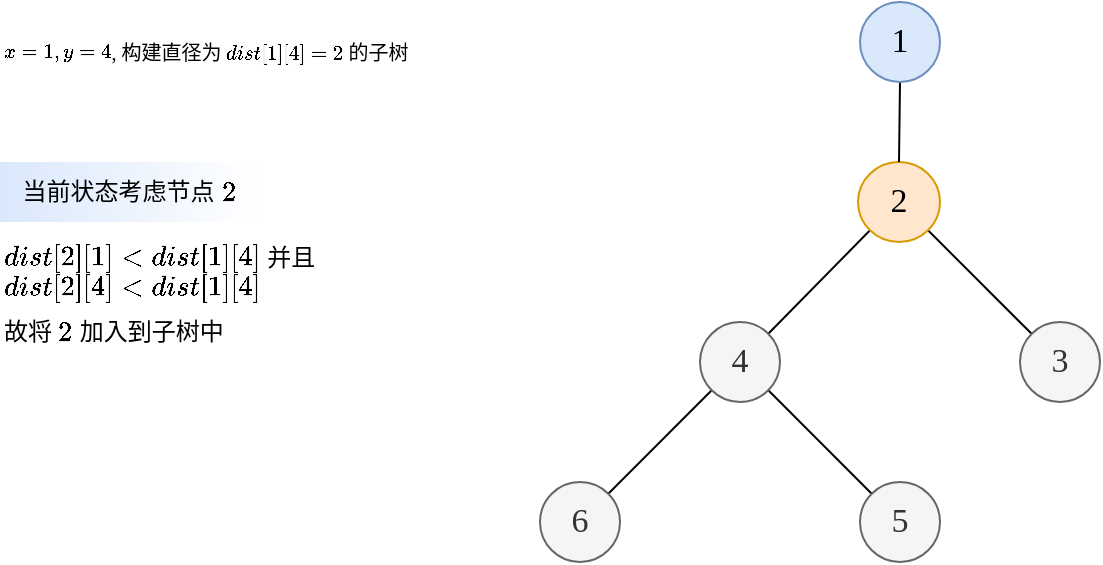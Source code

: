 <mxfile version="20.8.22" type="github" pages="8">
  <diagram name="第 1 页" id="3MDf4YGmxCO-XQUa7wRc">
    <mxGraphModel dx="832" dy="565" grid="1" gridSize="10" guides="1" tooltips="1" connect="1" arrows="1" fold="1" page="1" pageScale="1" pageWidth="827" pageHeight="1169" math="1" shadow="0">
      <root>
        <mxCell id="0" />
        <mxCell id="1" parent="0" />
        <mxCell id="fKNpqridSPWGKVHiThgp-8" style="rounded=0;orthogonalLoop=1;jettySize=auto;html=1;exitX=0;exitY=1;exitDx=0;exitDy=0;entryX=1;entryY=0;entryDx=0;entryDy=0;endArrow=none;endFill=0;fontStyle=1;strokeWidth=1;" edge="1" parent="1" source="fKNpqridSPWGKVHiThgp-1" target="fKNpqridSPWGKVHiThgp-2">
          <mxGeometry relative="1" as="geometry" />
        </mxCell>
        <mxCell id="fKNpqridSPWGKVHiThgp-9" style="edgeStyle=none;rounded=0;orthogonalLoop=1;jettySize=auto;html=1;exitX=1;exitY=1;exitDx=0;exitDy=0;endArrow=none;endFill=0;strokeColor=#000000;" edge="1" parent="1" source="fKNpqridSPWGKVHiThgp-1" target="fKNpqridSPWGKVHiThgp-3">
          <mxGeometry relative="1" as="geometry" />
        </mxCell>
        <mxCell id="fKNpqridSPWGKVHiThgp-1" value="&lt;font&gt;2&lt;/font&gt;" style="ellipse;whiteSpace=wrap;html=1;fontSize=17;fontFamily=Comic Sans MS;labelBackgroundColor=none;fillColor=#ffe6cc;strokeColor=#d79b00;" vertex="1" parent="1">
          <mxGeometry x="480" y="160" width="41" height="40" as="geometry" />
        </mxCell>
        <mxCell id="fKNpqridSPWGKVHiThgp-10" style="edgeStyle=none;rounded=0;orthogonalLoop=1;jettySize=auto;html=1;exitX=1;exitY=1;exitDx=0;exitDy=0;entryX=0;entryY=0;entryDx=0;entryDy=0;endArrow=none;endFill=0;strokeColor=#000000;" edge="1" parent="1" source="fKNpqridSPWGKVHiThgp-2" target="fKNpqridSPWGKVHiThgp-4">
          <mxGeometry relative="1" as="geometry" />
        </mxCell>
        <mxCell id="fKNpqridSPWGKVHiThgp-11" style="edgeStyle=none;rounded=0;orthogonalLoop=1;jettySize=auto;html=1;exitX=0;exitY=1;exitDx=0;exitDy=0;endArrow=none;endFill=0;entryX=1;entryY=0;entryDx=0;entryDy=0;strokeColor=#000000;" edge="1" parent="1" source="fKNpqridSPWGKVHiThgp-2" target="fKNpqridSPWGKVHiThgp-6">
          <mxGeometry relative="1" as="geometry">
            <mxPoint x="381" y="300" as="targetPoint" />
          </mxGeometry>
        </mxCell>
        <mxCell id="fKNpqridSPWGKVHiThgp-2" value="&lt;font&gt;4&lt;/font&gt;" style="ellipse;whiteSpace=wrap;html=1;fontSize=17;fontFamily=Comic Sans MS;labelBackgroundColor=none;fillColor=#f5f5f5;strokeColor=#666666;fontColor=#333333;" vertex="1" parent="1">
          <mxGeometry x="401" y="240" width="40" height="40" as="geometry" />
        </mxCell>
        <mxCell id="fKNpqridSPWGKVHiThgp-3" value="&lt;font&gt;3&lt;/font&gt;" style="ellipse;whiteSpace=wrap;html=1;fontSize=17;fontFamily=Comic Sans MS;labelBackgroundColor=none;fillColor=#f5f5f5;fontColor=#333333;strokeColor=#666666;" vertex="1" parent="1">
          <mxGeometry x="561" y="240" width="40" height="40" as="geometry" />
        </mxCell>
        <mxCell id="fKNpqridSPWGKVHiThgp-4" value="&lt;font&gt;5&lt;/font&gt;" style="ellipse;whiteSpace=wrap;html=1;fontSize=17;fontFamily=Comic Sans MS;labelBackgroundColor=none;fillColor=#f5f5f5;fontColor=#333333;strokeColor=#666666;" vertex="1" parent="1">
          <mxGeometry x="481" y="320" width="40" height="40" as="geometry" />
        </mxCell>
        <mxCell id="fKNpqridSPWGKVHiThgp-6" value="&lt;font&gt;6&lt;/font&gt;" style="ellipse;whiteSpace=wrap;html=1;fontSize=17;fontFamily=Comic Sans MS;labelBackgroundColor=none;fillColor=#f5f5f5;fontColor=#333333;strokeColor=#666666;" vertex="1" parent="1">
          <mxGeometry x="321" y="320" width="40" height="40" as="geometry" />
        </mxCell>
        <mxCell id="fKNpqridSPWGKVHiThgp-16" value="`x = 1, y=4`, 构建直径为 `dist[1][4] = 2` 的子树" style="text;html=1;strokeColor=none;fillColor=none;align=left;verticalAlign=middle;whiteSpace=wrap;rounded=0;fontSize=10;fontFamily=Comic Sans MS;" vertex="1" parent="1">
          <mxGeometry x="51" y="90" width="289" height="30" as="geometry" />
        </mxCell>
        <mxCell id="fKNpqridSPWGKVHiThgp-17" value="当前状态考虑节点 `2`" style="text;html=1;strokeColor=none;fillColor=#dae8fc;align=center;verticalAlign=middle;whiteSpace=wrap;rounded=0;fontSize=12;fontFamily=Helvetica;gradientDirection=east;gradientColor=#FFFFFF;spacingTop=0;" vertex="1" parent="1">
          <mxGeometry x="51" y="160" width="129" height="30" as="geometry" />
        </mxCell>
        <mxCell id="fKNpqridSPWGKVHiThgp-19" value="`dist[2][1] &amp;lt; dist[1][4]` 并且 `dist[2][4] &amp;lt; dist[1][4]`" style="text;html=1;strokeColor=none;fillColor=none;align=left;verticalAlign=middle;whiteSpace=wrap;rounded=0;fontSize=12;fontFamily=Helvetica;" vertex="1" parent="1">
          <mxGeometry x="51" y="200" width="289" height="30" as="geometry" />
        </mxCell>
        <mxCell id="fKNpqridSPWGKVHiThgp-20" value="故将 `2` 加入到子树中" style="text;html=1;strokeColor=none;fillColor=none;align=left;verticalAlign=middle;whiteSpace=wrap;rounded=0;fontSize=12;fontFamily=Helvetica;" vertex="1" parent="1">
          <mxGeometry x="51" y="230" width="139" height="30" as="geometry" />
        </mxCell>
        <mxCell id="MKGKgcfXoZ4LYlqluDjn-2" style="edgeStyle=none;rounded=0;orthogonalLoop=1;jettySize=auto;html=1;exitX=0.5;exitY=1;exitDx=0;exitDy=0;entryX=0.5;entryY=0;entryDx=0;entryDy=0;strokeColor=#000000;strokeWidth=1;fontFamily=Helvetica;fontSize=12;startArrow=none;startFill=0;endArrow=none;endFill=0;" edge="1" parent="1" source="MKGKgcfXoZ4LYlqluDjn-1" target="fKNpqridSPWGKVHiThgp-1">
          <mxGeometry relative="1" as="geometry" />
        </mxCell>
        <mxCell id="MKGKgcfXoZ4LYlqluDjn-1" value="&lt;font&gt;1&lt;/font&gt;" style="ellipse;whiteSpace=wrap;html=1;fontSize=17;fontFamily=Comic Sans MS;labelBackgroundColor=none;fillColor=#dae8fc;strokeColor=#6c8ebf;" vertex="1" parent="1">
          <mxGeometry x="481" y="80" width="40" height="40" as="geometry" />
        </mxCell>
      </root>
    </mxGraphModel>
  </diagram>
  <diagram id="7Dn3roUFIlMQkeO9Fo7m" name="第 2 页">
    <mxGraphModel dx="832" dy="565" grid="1" gridSize="10" guides="1" tooltips="1" connect="1" arrows="1" fold="1" page="1" pageScale="1" pageWidth="827" pageHeight="1169" math="1" shadow="0">
      <root>
        <mxCell id="0" />
        <mxCell id="1" parent="0" />
        <mxCell id="5EJ5T-8HWYVOADMmQLDD-12" value="`x = 1, y=4`, 构建直径为 `dist[1][4] = 2` 的子树" style="text;html=1;strokeColor=none;fillColor=none;align=left;verticalAlign=middle;whiteSpace=wrap;rounded=0;fontSize=10;fontFamily=Comic Sans MS;" vertex="1" parent="1">
          <mxGeometry x="51" y="90" width="289" height="30" as="geometry" />
        </mxCell>
        <mxCell id="5EJ5T-8HWYVOADMmQLDD-13" value="当前状态考虑节点 `4`" style="text;html=1;strokeColor=none;fillColor=#dae8fc;align=center;verticalAlign=middle;whiteSpace=wrap;rounded=0;fontSize=12;fontFamily=Helvetica;gradientDirection=east;gradientColor=#FFFFFF;spacingTop=0;" vertex="1" parent="1">
          <mxGeometry x="51" y="160" width="129" height="30" as="geometry" />
        </mxCell>
        <mxCell id="5EJ5T-8HWYVOADMmQLDD-14" value="`dist[4][1] = dist[1][4]` 并且 `1 + 4 = 1 + 4`" style="text;html=1;strokeColor=none;fillColor=none;align=left;verticalAlign=middle;whiteSpace=wrap;rounded=0;fontSize=12;fontFamily=Helvetica;" vertex="1" parent="1">
          <mxGeometry x="51" y="200" width="289" height="30" as="geometry" />
        </mxCell>
        <mxCell id="5EJ5T-8HWYVOADMmQLDD-15" value="故将 `4` 加入到子树中" style="text;html=1;strokeColor=none;fillColor=none;align=left;verticalAlign=middle;whiteSpace=wrap;rounded=0;fontSize=12;fontFamily=Helvetica;" vertex="1" parent="1">
          <mxGeometry x="51" y="230" width="139" height="30" as="geometry" />
        </mxCell>
        <mxCell id="s31rhyxXj8pbMITTYrdR-1" style="rounded=0;orthogonalLoop=1;jettySize=auto;html=1;exitX=0;exitY=1;exitDx=0;exitDy=0;entryX=1;entryY=0;entryDx=0;entryDy=0;endArrow=none;endFill=0;fontStyle=1;strokeWidth=1;" edge="1" parent="1" source="s31rhyxXj8pbMITTYrdR-3" target="s31rhyxXj8pbMITTYrdR-6">
          <mxGeometry relative="1" as="geometry" />
        </mxCell>
        <mxCell id="s31rhyxXj8pbMITTYrdR-2" style="edgeStyle=none;rounded=0;orthogonalLoop=1;jettySize=auto;html=1;exitX=1;exitY=1;exitDx=0;exitDy=0;endArrow=none;endFill=0;strokeColor=#000000;" edge="1" parent="1" source="s31rhyxXj8pbMITTYrdR-3" target="s31rhyxXj8pbMITTYrdR-7">
          <mxGeometry relative="1" as="geometry" />
        </mxCell>
        <mxCell id="s31rhyxXj8pbMITTYrdR-3" value="&lt;font&gt;2&lt;/font&gt;" style="ellipse;whiteSpace=wrap;html=1;fontSize=17;fontFamily=Comic Sans MS;labelBackgroundColor=none;fillColor=#dae8fc;strokeColor=#6c8ebf;" vertex="1" parent="1">
          <mxGeometry x="480" y="160" width="41" height="40" as="geometry" />
        </mxCell>
        <mxCell id="s31rhyxXj8pbMITTYrdR-4" style="edgeStyle=none;rounded=0;orthogonalLoop=1;jettySize=auto;html=1;exitX=1;exitY=1;exitDx=0;exitDy=0;entryX=0;entryY=0;entryDx=0;entryDy=0;endArrow=none;endFill=0;strokeColor=#000000;" edge="1" parent="1" source="s31rhyxXj8pbMITTYrdR-6" target="s31rhyxXj8pbMITTYrdR-8">
          <mxGeometry relative="1" as="geometry" />
        </mxCell>
        <mxCell id="s31rhyxXj8pbMITTYrdR-5" style="edgeStyle=none;rounded=0;orthogonalLoop=1;jettySize=auto;html=1;exitX=0;exitY=1;exitDx=0;exitDy=0;endArrow=none;endFill=0;entryX=1;entryY=0;entryDx=0;entryDy=0;strokeColor=#000000;" edge="1" parent="1" source="s31rhyxXj8pbMITTYrdR-6" target="s31rhyxXj8pbMITTYrdR-9">
          <mxGeometry relative="1" as="geometry">
            <mxPoint x="381" y="300" as="targetPoint" />
          </mxGeometry>
        </mxCell>
        <mxCell id="s31rhyxXj8pbMITTYrdR-6" value="&lt;font&gt;4&lt;/font&gt;" style="ellipse;whiteSpace=wrap;html=1;fontSize=17;fontFamily=Comic Sans MS;labelBackgroundColor=none;fillColor=#ffe6cc;strokeColor=#d79b00;" vertex="1" parent="1">
          <mxGeometry x="401" y="240" width="40" height="40" as="geometry" />
        </mxCell>
        <mxCell id="s31rhyxXj8pbMITTYrdR-7" value="&lt;font&gt;3&lt;/font&gt;" style="ellipse;whiteSpace=wrap;html=1;fontSize=17;fontFamily=Comic Sans MS;labelBackgroundColor=none;fillColor=#f5f5f5;fontColor=#333333;strokeColor=#666666;" vertex="1" parent="1">
          <mxGeometry x="561" y="240" width="40" height="40" as="geometry" />
        </mxCell>
        <mxCell id="s31rhyxXj8pbMITTYrdR-8" value="&lt;font&gt;5&lt;/font&gt;" style="ellipse;whiteSpace=wrap;html=1;fontSize=17;fontFamily=Comic Sans MS;labelBackgroundColor=none;fillColor=#f5f5f5;fontColor=#333333;strokeColor=#666666;" vertex="1" parent="1">
          <mxGeometry x="481" y="320" width="40" height="40" as="geometry" />
        </mxCell>
        <mxCell id="s31rhyxXj8pbMITTYrdR-9" value="&lt;font&gt;6&lt;/font&gt;" style="ellipse;whiteSpace=wrap;html=1;fontSize=17;fontFamily=Comic Sans MS;labelBackgroundColor=none;fillColor=#f5f5f5;fontColor=#333333;strokeColor=#666666;" vertex="1" parent="1">
          <mxGeometry x="321" y="320" width="40" height="40" as="geometry" />
        </mxCell>
        <mxCell id="s31rhyxXj8pbMITTYrdR-10" style="edgeStyle=none;rounded=0;orthogonalLoop=1;jettySize=auto;html=1;exitX=0.5;exitY=1;exitDx=0;exitDy=0;entryX=0.5;entryY=0;entryDx=0;entryDy=0;strokeColor=#000000;strokeWidth=1;fontFamily=Helvetica;fontSize=12;startArrow=none;startFill=0;endArrow=none;endFill=0;" edge="1" parent="1" source="s31rhyxXj8pbMITTYrdR-11" target="s31rhyxXj8pbMITTYrdR-3">
          <mxGeometry relative="1" as="geometry" />
        </mxCell>
        <mxCell id="s31rhyxXj8pbMITTYrdR-11" value="&lt;font&gt;1&lt;/font&gt;" style="ellipse;whiteSpace=wrap;html=1;fontSize=17;fontFamily=Comic Sans MS;labelBackgroundColor=none;fillColor=#dae8fc;strokeColor=#6c8ebf;" vertex="1" parent="1">
          <mxGeometry x="481" y="80" width="40" height="40" as="geometry" />
        </mxCell>
      </root>
    </mxGraphModel>
  </diagram>
  <diagram id="MNWPJtnQ3CggIvAoZHpU" name="第 3 页">
    <mxGraphModel dx="832" dy="565" grid="1" gridSize="10" guides="1" tooltips="1" connect="1" arrows="1" fold="1" page="1" pageScale="1" pageWidth="827" pageHeight="1169" math="1" shadow="0">
      <root>
        <mxCell id="0" />
        <mxCell id="1" parent="0" />
        <mxCell id="sizJCKZq_l0w5AyCgoLQ-12" value="`x = 1, y=4`, 构建直径为 `dist[1][4] = 2` 的子树" style="text;html=1;strokeColor=none;fillColor=none;align=left;verticalAlign=middle;whiteSpace=wrap;rounded=0;fontSize=10;fontFamily=Comic Sans MS;" vertex="1" parent="1">
          <mxGeometry x="51" y="90" width="289" height="30" as="geometry" />
        </mxCell>
        <mxCell id="sizJCKZq_l0w5AyCgoLQ-13" value="当前状态考虑节点 `5`" style="text;html=1;strokeColor=none;fillColor=#dae8fc;align=center;verticalAlign=middle;whiteSpace=wrap;rounded=0;fontSize=12;fontFamily=Helvetica;gradientDirection=east;gradientColor=#FFFFFF;spacingTop=0;" vertex="1" parent="1">
          <mxGeometry x="51" y="160" width="129" height="30" as="geometry" />
        </mxCell>
        <mxCell id="sizJCKZq_l0w5AyCgoLQ-14" value="`dist[5][1] &amp;gt; dist[1][4]`&amp;nbsp;" style="text;html=1;strokeColor=none;fillColor=none;align=left;verticalAlign=middle;whiteSpace=wrap;rounded=0;fontSize=12;fontFamily=Helvetica;" vertex="1" parent="1">
          <mxGeometry x="51" y="200" width="289" height="30" as="geometry" />
        </mxCell>
        <mxCell id="sizJCKZq_l0w5AyCgoLQ-15" value="故不将 `5` 加入到子树中，返回 `1`" style="text;html=1;strokeColor=none;fillColor=none;align=left;verticalAlign=middle;whiteSpace=wrap;rounded=0;fontSize=12;fontFamily=Helvetica;" vertex="1" parent="1">
          <mxGeometry x="51" y="230" width="219" height="30" as="geometry" />
        </mxCell>
        <mxCell id="FBoxDr9Xr-EK0HUSrHS8-1" style="rounded=0;orthogonalLoop=1;jettySize=auto;html=1;exitX=0;exitY=1;exitDx=0;exitDy=0;entryX=1;entryY=0;entryDx=0;entryDy=0;endArrow=none;endFill=0;fontStyle=1;strokeWidth=1;" edge="1" parent="1" source="FBoxDr9Xr-EK0HUSrHS8-3" target="FBoxDr9Xr-EK0HUSrHS8-6">
          <mxGeometry relative="1" as="geometry" />
        </mxCell>
        <mxCell id="FBoxDr9Xr-EK0HUSrHS8-2" style="edgeStyle=none;rounded=0;orthogonalLoop=1;jettySize=auto;html=1;exitX=1;exitY=1;exitDx=0;exitDy=0;endArrow=none;endFill=0;strokeColor=#000000;" edge="1" parent="1" source="FBoxDr9Xr-EK0HUSrHS8-3" target="FBoxDr9Xr-EK0HUSrHS8-7">
          <mxGeometry relative="1" as="geometry" />
        </mxCell>
        <mxCell id="FBoxDr9Xr-EK0HUSrHS8-3" value="&lt;font&gt;2&lt;/font&gt;" style="ellipse;whiteSpace=wrap;html=1;fontSize=17;fontFamily=Comic Sans MS;labelBackgroundColor=none;fillColor=#dae8fc;strokeColor=#6c8ebf;" vertex="1" parent="1">
          <mxGeometry x="480" y="160" width="41" height="40" as="geometry" />
        </mxCell>
        <mxCell id="FBoxDr9Xr-EK0HUSrHS8-4" style="edgeStyle=none;rounded=0;orthogonalLoop=1;jettySize=auto;html=1;exitX=1;exitY=1;exitDx=0;exitDy=0;entryX=0;entryY=0;entryDx=0;entryDy=0;endArrow=none;endFill=0;strokeColor=#000000;startArrow=classic;startFill=1;" edge="1" parent="1" source="FBoxDr9Xr-EK0HUSrHS8-6" target="FBoxDr9Xr-EK0HUSrHS8-8">
          <mxGeometry relative="1" as="geometry" />
        </mxCell>
        <mxCell id="FBoxDr9Xr-EK0HUSrHS8-12" value="1" style="edgeLabel;html=1;align=center;verticalAlign=middle;resizable=0;points=[];fontSize=12;fontFamily=Helvetica;" vertex="1" connectable="0" parent="FBoxDr9Xr-EK0HUSrHS8-4">
          <mxGeometry x="0.313" y="1" relative="1" as="geometry">
            <mxPoint x="-20" y="2" as="offset" />
          </mxGeometry>
        </mxCell>
        <mxCell id="FBoxDr9Xr-EK0HUSrHS8-5" style="edgeStyle=none;rounded=0;orthogonalLoop=1;jettySize=auto;html=1;exitX=0;exitY=1;exitDx=0;exitDy=0;endArrow=none;endFill=0;entryX=1;entryY=0;entryDx=0;entryDy=0;strokeColor=#000000;" edge="1" parent="1" source="FBoxDr9Xr-EK0HUSrHS8-6" target="FBoxDr9Xr-EK0HUSrHS8-9">
          <mxGeometry relative="1" as="geometry">
            <mxPoint x="381" y="300" as="targetPoint" />
          </mxGeometry>
        </mxCell>
        <mxCell id="FBoxDr9Xr-EK0HUSrHS8-6" value="&lt;font&gt;4&lt;/font&gt;" style="ellipse;whiteSpace=wrap;html=1;fontSize=17;fontFamily=Comic Sans MS;labelBackgroundColor=none;fillColor=#dae8fc;strokeColor=#6c8ebf;" vertex="1" parent="1">
          <mxGeometry x="401" y="240" width="40" height="40" as="geometry" />
        </mxCell>
        <mxCell id="FBoxDr9Xr-EK0HUSrHS8-7" value="&lt;font&gt;3&lt;/font&gt;" style="ellipse;whiteSpace=wrap;html=1;fontSize=17;fontFamily=Comic Sans MS;labelBackgroundColor=none;fillColor=#f5f5f5;fontColor=#333333;strokeColor=#666666;" vertex="1" parent="1">
          <mxGeometry x="561" y="240" width="40" height="40" as="geometry" />
        </mxCell>
        <mxCell id="FBoxDr9Xr-EK0HUSrHS8-8" value="&lt;font&gt;5&lt;/font&gt;" style="ellipse;whiteSpace=wrap;html=1;fontSize=17;fontFamily=Comic Sans MS;labelBackgroundColor=none;fillColor=#ffe6cc;strokeColor=#d79b00;" vertex="1" parent="1">
          <mxGeometry x="481" y="320" width="40" height="40" as="geometry" />
        </mxCell>
        <mxCell id="FBoxDr9Xr-EK0HUSrHS8-9" value="&lt;font&gt;6&lt;/font&gt;" style="ellipse;whiteSpace=wrap;html=1;fontSize=17;fontFamily=Comic Sans MS;labelBackgroundColor=none;fillColor=#f5f5f5;fontColor=#333333;strokeColor=#666666;" vertex="1" parent="1">
          <mxGeometry x="321" y="320" width="40" height="40" as="geometry" />
        </mxCell>
        <mxCell id="FBoxDr9Xr-EK0HUSrHS8-10" style="edgeStyle=none;rounded=0;orthogonalLoop=1;jettySize=auto;html=1;exitX=0.5;exitY=1;exitDx=0;exitDy=0;entryX=0.5;entryY=0;entryDx=0;entryDy=0;strokeColor=#000000;strokeWidth=1;fontFamily=Helvetica;fontSize=12;startArrow=none;startFill=0;endArrow=none;endFill=0;" edge="1" parent="1" source="FBoxDr9Xr-EK0HUSrHS8-11" target="FBoxDr9Xr-EK0HUSrHS8-3">
          <mxGeometry relative="1" as="geometry" />
        </mxCell>
        <mxCell id="FBoxDr9Xr-EK0HUSrHS8-11" value="&lt;font&gt;1&lt;/font&gt;" style="ellipse;whiteSpace=wrap;html=1;fontSize=17;fontFamily=Comic Sans MS;labelBackgroundColor=none;fillColor=#dae8fc;strokeColor=#6c8ebf;" vertex="1" parent="1">
          <mxGeometry x="481" y="80" width="40" height="40" as="geometry" />
        </mxCell>
      </root>
    </mxGraphModel>
  </diagram>
  <diagram id="pZ2zr45UdOWdCxALSfYU" name="第 4 页">
    <mxGraphModel dx="832" dy="565" grid="1" gridSize="10" guides="1" tooltips="1" connect="1" arrows="1" fold="1" page="1" pageScale="1" pageWidth="827" pageHeight="1169" math="1" shadow="0">
      <root>
        <mxCell id="0" />
        <mxCell id="1" parent="0" />
        <mxCell id="mi9BZoOime7Z2UdySbPA-13" value="`x = 1, y=4`, 构建直径为 `dist[1][4] = 2` 的子树" style="text;html=1;strokeColor=none;fillColor=none;align=left;verticalAlign=middle;whiteSpace=wrap;rounded=0;fontSize=10;fontFamily=Comic Sans MS;" vertex="1" parent="1">
          <mxGeometry x="51" y="90" width="289" height="30" as="geometry" />
        </mxCell>
        <mxCell id="mi9BZoOime7Z2UdySbPA-15" value="`dist[6][1] &amp;gt; dist[1][4]`&amp;nbsp;&amp;nbsp;" style="text;html=1;strokeColor=none;fillColor=none;align=left;verticalAlign=middle;whiteSpace=wrap;rounded=0;fontSize=12;fontFamily=Helvetica;" vertex="1" parent="1">
          <mxGeometry x="51" y="200" width="289" height="30" as="geometry" />
        </mxCell>
        <mxCell id="OLP6bm-VXX2EZ-C_xawv-1" style="rounded=0;orthogonalLoop=1;jettySize=auto;html=1;exitX=0;exitY=1;exitDx=0;exitDy=0;entryX=1;entryY=0;entryDx=0;entryDy=0;endArrow=none;endFill=0;fontStyle=1;strokeWidth=1;" edge="1" parent="1" source="OLP6bm-VXX2EZ-C_xawv-3" target="OLP6bm-VXX2EZ-C_xawv-7">
          <mxGeometry relative="1" as="geometry" />
        </mxCell>
        <mxCell id="OLP6bm-VXX2EZ-C_xawv-2" style="edgeStyle=none;rounded=0;orthogonalLoop=1;jettySize=auto;html=1;exitX=1;exitY=1;exitDx=0;exitDy=0;endArrow=none;endFill=0;strokeColor=#000000;" edge="1" parent="1" source="OLP6bm-VXX2EZ-C_xawv-3" target="OLP6bm-VXX2EZ-C_xawv-8">
          <mxGeometry relative="1" as="geometry" />
        </mxCell>
        <mxCell id="OLP6bm-VXX2EZ-C_xawv-3" value="&lt;font&gt;2&lt;/font&gt;" style="ellipse;whiteSpace=wrap;html=1;fontSize=17;fontFamily=Comic Sans MS;labelBackgroundColor=none;fillColor=#dae8fc;strokeColor=#6c8ebf;" vertex="1" parent="1">
          <mxGeometry x="480" y="160" width="41" height="40" as="geometry" />
        </mxCell>
        <mxCell id="OLP6bm-VXX2EZ-C_xawv-4" style="edgeStyle=none;rounded=0;orthogonalLoop=1;jettySize=auto;html=1;exitX=1;exitY=1;exitDx=0;exitDy=0;entryX=0;entryY=0;entryDx=0;entryDy=0;endArrow=none;endFill=0;strokeColor=#000000;startArrow=classic;startFill=1;" edge="1" parent="1" source="OLP6bm-VXX2EZ-C_xawv-7" target="OLP6bm-VXX2EZ-C_xawv-9">
          <mxGeometry relative="1" as="geometry" />
        </mxCell>
        <mxCell id="OLP6bm-VXX2EZ-C_xawv-5" value="1" style="edgeLabel;html=1;align=center;verticalAlign=middle;resizable=0;points=[];fontSize=12;fontFamily=Helvetica;" vertex="1" connectable="0" parent="OLP6bm-VXX2EZ-C_xawv-4">
          <mxGeometry x="0.313" y="1" relative="1" as="geometry">
            <mxPoint x="-20" y="2" as="offset" />
          </mxGeometry>
        </mxCell>
        <mxCell id="OLP6bm-VXX2EZ-C_xawv-6" style="edgeStyle=none;rounded=0;orthogonalLoop=1;jettySize=auto;html=1;exitX=0;exitY=1;exitDx=0;exitDy=0;endArrow=none;endFill=0;entryX=1;entryY=0;entryDx=0;entryDy=0;strokeColor=#000000;startArrow=classic;startFill=1;" edge="1" parent="1" source="OLP6bm-VXX2EZ-C_xawv-7" target="OLP6bm-VXX2EZ-C_xawv-10">
          <mxGeometry relative="1" as="geometry">
            <mxPoint x="381" y="300" as="targetPoint" />
          </mxGeometry>
        </mxCell>
        <mxCell id="Pk_IBSQa6R9GXqp7xQML-1" value="1" style="edgeLabel;html=1;align=center;verticalAlign=middle;resizable=0;points=[];fontSize=12;fontFamily=Helvetica;" vertex="1" connectable="0" parent="OLP6bm-VXX2EZ-C_xawv-6">
          <mxGeometry x="-0.44" relative="1" as="geometry">
            <mxPoint x="-2" y="21" as="offset" />
          </mxGeometry>
        </mxCell>
        <mxCell id="OLP6bm-VXX2EZ-C_xawv-7" value="&lt;font&gt;4&lt;/font&gt;" style="ellipse;whiteSpace=wrap;html=1;fontSize=17;fontFamily=Comic Sans MS;labelBackgroundColor=none;fillColor=#dae8fc;strokeColor=#6c8ebf;" vertex="1" parent="1">
          <mxGeometry x="401" y="240" width="40" height="40" as="geometry" />
        </mxCell>
        <mxCell id="OLP6bm-VXX2EZ-C_xawv-8" value="&lt;font&gt;3&lt;/font&gt;" style="ellipse;whiteSpace=wrap;html=1;fontSize=17;fontFamily=Comic Sans MS;labelBackgroundColor=none;fillColor=#f5f5f5;fontColor=#333333;strokeColor=#666666;" vertex="1" parent="1">
          <mxGeometry x="561" y="240" width="40" height="40" as="geometry" />
        </mxCell>
        <mxCell id="OLP6bm-VXX2EZ-C_xawv-9" value="&lt;font&gt;5&lt;/font&gt;" style="ellipse;whiteSpace=wrap;html=1;fontSize=17;fontFamily=Comic Sans MS;labelBackgroundColor=none;fillColor=#B3B3B3;fontColor=#333333;strokeColor=#666666;gradientColor=none;" vertex="1" parent="1">
          <mxGeometry x="481" y="320" width="40" height="40" as="geometry" />
        </mxCell>
        <mxCell id="OLP6bm-VXX2EZ-C_xawv-10" value="&lt;font&gt;6&lt;/font&gt;" style="ellipse;whiteSpace=wrap;html=1;fontSize=17;fontFamily=Comic Sans MS;labelBackgroundColor=none;fillColor=#f5f5f5;fontColor=#333333;strokeColor=#666666;" vertex="1" parent="1">
          <mxGeometry x="321" y="320" width="40" height="40" as="geometry" />
        </mxCell>
        <mxCell id="OLP6bm-VXX2EZ-C_xawv-11" style="edgeStyle=none;rounded=0;orthogonalLoop=1;jettySize=auto;html=1;exitX=0.5;exitY=1;exitDx=0;exitDy=0;entryX=0.5;entryY=0;entryDx=0;entryDy=0;strokeColor=#000000;strokeWidth=1;fontFamily=Helvetica;fontSize=12;startArrow=none;startFill=0;endArrow=none;endFill=0;" edge="1" parent="1" source="OLP6bm-VXX2EZ-C_xawv-12" target="OLP6bm-VXX2EZ-C_xawv-3">
          <mxGeometry relative="1" as="geometry" />
        </mxCell>
        <mxCell id="OLP6bm-VXX2EZ-C_xawv-12" value="&lt;font&gt;1&lt;/font&gt;" style="ellipse;whiteSpace=wrap;html=1;fontSize=17;fontFamily=Comic Sans MS;labelBackgroundColor=none;fillColor=#dae8fc;strokeColor=#6c8ebf;" vertex="1" parent="1">
          <mxGeometry x="481" y="80" width="40" height="40" as="geometry" />
        </mxCell>
        <mxCell id="la5Et66OgqO3u_6n9Izp-1" value="故不将 `6` 加入到子树中，返回 `1`" style="text;html=1;strokeColor=none;fillColor=none;align=left;verticalAlign=middle;whiteSpace=wrap;rounded=0;fontSize=12;fontFamily=Helvetica;" vertex="1" parent="1">
          <mxGeometry x="51" y="230" width="219" height="30" as="geometry" />
        </mxCell>
        <mxCell id="KvyjBtA2G7ompa2AgJL8-1" value="当前状态考虑节点 `6`" style="text;html=1;strokeColor=none;fillColor=#dae8fc;align=center;verticalAlign=middle;whiteSpace=wrap;rounded=0;fontSize=12;fontFamily=Helvetica;gradientDirection=east;gradientColor=#FFFFFF;spacingTop=0;" vertex="1" parent="1">
          <mxGeometry x="51" y="160" width="129" height="30" as="geometry" />
        </mxCell>
      </root>
    </mxGraphModel>
  </diagram>
  <diagram id="YO2u2kMakt4sMZgYkokp" name="第 5 页">
    <mxGraphModel dx="689" dy="468" grid="1" gridSize="10" guides="1" tooltips="1" connect="1" arrows="1" fold="1" page="1" pageScale="1" pageWidth="827" pageHeight="1169" math="1" shadow="0">
      <root>
        <mxCell id="0" />
        <mxCell id="1" parent="0" />
        <mxCell id="AT8rqZ_Ftcq-2ctk9Kyg-1" value="`x = 1, y=4`, 构建直径为 `dist[1][4] = 2` 的子树" style="text;html=1;strokeColor=none;fillColor=none;align=left;verticalAlign=middle;whiteSpace=wrap;rounded=0;fontSize=10;fontFamily=Comic Sans MS;" vertex="1" parent="1">
          <mxGeometry x="51" y="90" width="289" height="30" as="geometry" />
        </mxCell>
        <mxCell id="AT8rqZ_Ftcq-2ctk9Kyg-2" value="`dist[4][1] + dist[4][4] = dist[1][4]`&amp;nbsp;&amp;nbsp;" style="text;html=1;strokeColor=none;fillColor=none;align=left;verticalAlign=middle;whiteSpace=wrap;rounded=0;fontSize=12;fontFamily=Helvetica;" vertex="1" parent="1">
          <mxGeometry x="51" y="200" width="289" height="30" as="geometry" />
        </mxCell>
        <mxCell id="AT8rqZ_Ftcq-2ctk9Kyg-3" style="rounded=0;orthogonalLoop=1;jettySize=auto;html=1;exitX=0;exitY=1;exitDx=0;exitDy=0;entryX=1;entryY=0;entryDx=0;entryDy=0;endArrow=none;endFill=0;fontStyle=1;strokeWidth=1;startArrow=classic;startFill=1;" edge="1" parent="1" source="AT8rqZ_Ftcq-2ctk9Kyg-5" target="AT8rqZ_Ftcq-2ctk9Kyg-10">
          <mxGeometry relative="1" as="geometry" />
        </mxCell>
        <mxCell id="AT8rqZ_Ftcq-2ctk9Kyg-18" value="1" style="edgeLabel;html=1;align=center;verticalAlign=middle;resizable=0;points=[];fontSize=12;fontFamily=Helvetica;fontColor=#333333;" vertex="1" connectable="0" parent="AT8rqZ_Ftcq-2ctk9Kyg-3">
          <mxGeometry x="0.249" y="-1" relative="1" as="geometry">
            <mxPoint x="16" y="4" as="offset" />
          </mxGeometry>
        </mxCell>
        <mxCell id="AT8rqZ_Ftcq-2ctk9Kyg-4" style="edgeStyle=none;rounded=0;orthogonalLoop=1;jettySize=auto;html=1;exitX=1;exitY=1;exitDx=0;exitDy=0;endArrow=none;endFill=0;strokeColor=#000000;" edge="1" parent="1" source="AT8rqZ_Ftcq-2ctk9Kyg-5" target="AT8rqZ_Ftcq-2ctk9Kyg-11">
          <mxGeometry relative="1" as="geometry" />
        </mxCell>
        <mxCell id="AT8rqZ_Ftcq-2ctk9Kyg-5" value="&lt;font&gt;2&lt;/font&gt;" style="ellipse;whiteSpace=wrap;html=1;fontSize=17;fontFamily=Comic Sans MS;labelBackgroundColor=none;fillColor=#dae8fc;strokeColor=#6c8ebf;" vertex="1" parent="1">
          <mxGeometry x="480" y="160" width="41" height="40" as="geometry" />
        </mxCell>
        <mxCell id="AT8rqZ_Ftcq-2ctk9Kyg-6" style="edgeStyle=none;rounded=0;orthogonalLoop=1;jettySize=auto;html=1;exitX=1;exitY=1;exitDx=0;exitDy=0;entryX=0;entryY=0;entryDx=0;entryDy=0;endArrow=none;endFill=0;strokeColor=#000000;startArrow=classic;startFill=1;" edge="1" parent="1" source="AT8rqZ_Ftcq-2ctk9Kyg-10" target="AT8rqZ_Ftcq-2ctk9Kyg-12">
          <mxGeometry relative="1" as="geometry" />
        </mxCell>
        <mxCell id="AT8rqZ_Ftcq-2ctk9Kyg-7" value="1" style="edgeLabel;html=1;align=center;verticalAlign=middle;resizable=0;points=[];fontSize=12;fontFamily=Helvetica;" vertex="1" connectable="0" parent="AT8rqZ_Ftcq-2ctk9Kyg-6">
          <mxGeometry x="0.313" y="1" relative="1" as="geometry">
            <mxPoint x="-20" y="2" as="offset" />
          </mxGeometry>
        </mxCell>
        <mxCell id="AT8rqZ_Ftcq-2ctk9Kyg-8" style="edgeStyle=none;rounded=0;orthogonalLoop=1;jettySize=auto;html=1;exitX=0;exitY=1;exitDx=0;exitDy=0;endArrow=none;endFill=0;entryX=1;entryY=0;entryDx=0;entryDy=0;strokeColor=#000000;startArrow=classic;startFill=1;" edge="1" parent="1" source="AT8rqZ_Ftcq-2ctk9Kyg-10" target="AT8rqZ_Ftcq-2ctk9Kyg-13">
          <mxGeometry relative="1" as="geometry">
            <mxPoint x="381" y="300" as="targetPoint" />
          </mxGeometry>
        </mxCell>
        <mxCell id="AT8rqZ_Ftcq-2ctk9Kyg-9" value="1" style="edgeLabel;html=1;align=center;verticalAlign=middle;resizable=0;points=[];fontSize=12;fontFamily=Helvetica;" vertex="1" connectable="0" parent="AT8rqZ_Ftcq-2ctk9Kyg-8">
          <mxGeometry x="-0.44" relative="1" as="geometry">
            <mxPoint x="-2" y="21" as="offset" />
          </mxGeometry>
        </mxCell>
        <mxCell id="AT8rqZ_Ftcq-2ctk9Kyg-10" value="&lt;font&gt;4&lt;/font&gt;" style="ellipse;whiteSpace=wrap;html=1;fontSize=17;fontFamily=Comic Sans MS;labelBackgroundColor=none;fillColor=#dae8fc;strokeColor=#6c8ebf;" vertex="1" parent="1">
          <mxGeometry x="401" y="240" width="40" height="40" as="geometry" />
        </mxCell>
        <mxCell id="AT8rqZ_Ftcq-2ctk9Kyg-11" value="&lt;font&gt;3&lt;/font&gt;" style="ellipse;whiteSpace=wrap;html=1;fontSize=17;fontFamily=Comic Sans MS;labelBackgroundColor=none;fillColor=#f5f5f5;fontColor=#333333;strokeColor=#666666;" vertex="1" parent="1">
          <mxGeometry x="561" y="240" width="40" height="40" as="geometry" />
        </mxCell>
        <mxCell id="AT8rqZ_Ftcq-2ctk9Kyg-12" value="&lt;font&gt;5&lt;/font&gt;" style="ellipse;whiteSpace=wrap;html=1;fontSize=17;fontFamily=Comic Sans MS;labelBackgroundColor=none;fillColor=#B3B3B3;fontColor=#333333;strokeColor=#666666;gradientColor=none;" vertex="1" parent="1">
          <mxGeometry x="481" y="320" width="40" height="40" as="geometry" />
        </mxCell>
        <mxCell id="AT8rqZ_Ftcq-2ctk9Kyg-13" value="&lt;font&gt;6&lt;/font&gt;" style="ellipse;whiteSpace=wrap;html=1;fontSize=17;fontFamily=Comic Sans MS;labelBackgroundColor=none;fillColor=#B3B3B3;fontColor=#333333;strokeColor=#666666;" vertex="1" parent="1">
          <mxGeometry x="321" y="320" width="40" height="40" as="geometry" />
        </mxCell>
        <mxCell id="AT8rqZ_Ftcq-2ctk9Kyg-14" style="edgeStyle=none;rounded=0;orthogonalLoop=1;jettySize=auto;html=1;exitX=0.5;exitY=1;exitDx=0;exitDy=0;entryX=0.5;entryY=0;entryDx=0;entryDy=0;strokeColor=#000000;strokeWidth=1;fontFamily=Helvetica;fontSize=12;startArrow=none;startFill=0;endArrow=none;endFill=0;" edge="1" parent="1" source="AT8rqZ_Ftcq-2ctk9Kyg-15" target="AT8rqZ_Ftcq-2ctk9Kyg-5">
          <mxGeometry relative="1" as="geometry" />
        </mxCell>
        <mxCell id="AT8rqZ_Ftcq-2ctk9Kyg-15" value="&lt;font&gt;1&lt;/font&gt;" style="ellipse;whiteSpace=wrap;html=1;fontSize=17;fontFamily=Comic Sans MS;labelBackgroundColor=none;fillColor=#dae8fc;strokeColor=#6c8ebf;" vertex="1" parent="1">
          <mxGeometry x="481" y="80" width="40" height="40" as="geometry" />
        </mxCell>
        <mxCell id="AT8rqZ_Ftcq-2ctk9Kyg-16" value="故 `4` 在关键路径上，直接返回 `1 \times 1 = 1`" style="text;html=1;strokeColor=none;fillColor=none;align=left;verticalAlign=middle;whiteSpace=wrap;rounded=0;fontSize=12;fontFamily=Helvetica;" vertex="1" parent="1">
          <mxGeometry x="51" y="230" width="249" height="30" as="geometry" />
        </mxCell>
        <mxCell id="AT8rqZ_Ftcq-2ctk9Kyg-17" value="当前状态考虑节点 `4`（回溯）" style="text;html=1;strokeColor=none;fillColor=#dae8fc;align=center;verticalAlign=middle;whiteSpace=wrap;rounded=0;fontSize=12;fontFamily=Helvetica;gradientDirection=east;gradientColor=#FFFFFF;spacingTop=0;" vertex="1" parent="1">
          <mxGeometry x="51" y="160" width="169" height="30" as="geometry" />
        </mxCell>
      </root>
    </mxGraphModel>
  </diagram>
  <diagram id="9S86KCnJL7lZNcQPMosd" name="第 6 页">
    <mxGraphModel dx="832" dy="565" grid="1" gridSize="10" guides="1" tooltips="1" connect="1" arrows="1" fold="1" page="1" pageScale="1" pageWidth="827" pageHeight="1169" math="1" shadow="0">
      <root>
        <mxCell id="0" />
        <mxCell id="1" parent="0" />
        <mxCell id="Sq_TYubCkcey9-onN-mB-1" value="`x = 1, y=4`, 构建直径为 `dist[1][4] = 2` 的子树" style="text;html=1;strokeColor=none;fillColor=none;align=left;verticalAlign=middle;whiteSpace=wrap;rounded=0;fontSize=10;fontFamily=Comic Sans MS;" vertex="1" parent="1">
          <mxGeometry x="51" y="90" width="289" height="30" as="geometry" />
        </mxCell>
        <mxCell id="Sq_TYubCkcey9-onN-mB-2" value="`dist[3][1] = dist[1][4]` 并且 `3 + 1 &amp;lt; 1 + 4`" style="text;html=1;strokeColor=none;fillColor=none;align=left;verticalAlign=middle;whiteSpace=wrap;rounded=0;fontSize=12;fontFamily=Helvetica;" vertex="1" parent="1">
          <mxGeometry x="51" y="200" width="289" height="30" as="geometry" />
        </mxCell>
        <mxCell id="Sq_TYubCkcey9-onN-mB-3" style="rounded=0;orthogonalLoop=1;jettySize=auto;html=1;exitX=0;exitY=1;exitDx=0;exitDy=0;entryX=1;entryY=0;entryDx=0;entryDy=0;endArrow=none;endFill=0;fontStyle=1;strokeWidth=1;startArrow=classic;startFill=1;" edge="1" parent="1" source="Sq_TYubCkcey9-onN-mB-6" target="Sq_TYubCkcey9-onN-mB-11">
          <mxGeometry relative="1" as="geometry" />
        </mxCell>
        <mxCell id="Sq_TYubCkcey9-onN-mB-4" value="1" style="edgeLabel;html=1;align=center;verticalAlign=middle;resizable=0;points=[];fontSize=12;fontFamily=Helvetica;fontColor=#333333;" vertex="1" connectable="0" parent="Sq_TYubCkcey9-onN-mB-3">
          <mxGeometry x="0.249" y="-1" relative="1" as="geometry">
            <mxPoint x="16" y="4" as="offset" />
          </mxGeometry>
        </mxCell>
        <mxCell id="Sq_TYubCkcey9-onN-mB-5" style="edgeStyle=none;rounded=0;orthogonalLoop=1;jettySize=auto;html=1;exitX=1;exitY=1;exitDx=0;exitDy=0;endArrow=none;endFill=0;strokeColor=#000000;startArrow=classic;startFill=1;" edge="1" parent="1" source="Sq_TYubCkcey9-onN-mB-6" target="Sq_TYubCkcey9-onN-mB-12">
          <mxGeometry relative="1" as="geometry" />
        </mxCell>
        <mxCell id="l6HzUK4WN0eeMQm6xLts-1" value="2" style="edgeLabel;html=1;align=center;verticalAlign=middle;resizable=0;points=[];fontSize=12;fontFamily=Helvetica;fontColor=#333333;" vertex="1" connectable="0" parent="Sq_TYubCkcey9-onN-mB-5">
          <mxGeometry x="0.201" y="-3" relative="1" as="geometry">
            <mxPoint x="-14" y="2" as="offset" />
          </mxGeometry>
        </mxCell>
        <mxCell id="Sq_TYubCkcey9-onN-mB-6" value="&lt;font&gt;2&lt;/font&gt;" style="ellipse;whiteSpace=wrap;html=1;fontSize=17;fontFamily=Comic Sans MS;labelBackgroundColor=none;fillColor=#dae8fc;strokeColor=#6c8ebf;" vertex="1" parent="1">
          <mxGeometry x="480" y="160" width="41" height="40" as="geometry" />
        </mxCell>
        <mxCell id="Sq_TYubCkcey9-onN-mB-7" style="edgeStyle=none;rounded=0;orthogonalLoop=1;jettySize=auto;html=1;exitX=1;exitY=1;exitDx=0;exitDy=0;entryX=0;entryY=0;entryDx=0;entryDy=0;endArrow=none;endFill=0;strokeColor=#000000;startArrow=classic;startFill=1;" edge="1" parent="1" source="Sq_TYubCkcey9-onN-mB-11" target="Sq_TYubCkcey9-onN-mB-13">
          <mxGeometry relative="1" as="geometry" />
        </mxCell>
        <mxCell id="Sq_TYubCkcey9-onN-mB-8" value="1" style="edgeLabel;html=1;align=center;verticalAlign=middle;resizable=0;points=[];fontSize=12;fontFamily=Helvetica;" vertex="1" connectable="0" parent="Sq_TYubCkcey9-onN-mB-7">
          <mxGeometry x="0.313" y="1" relative="1" as="geometry">
            <mxPoint x="-20" y="2" as="offset" />
          </mxGeometry>
        </mxCell>
        <mxCell id="Sq_TYubCkcey9-onN-mB-9" style="edgeStyle=none;rounded=0;orthogonalLoop=1;jettySize=auto;html=1;exitX=0;exitY=1;exitDx=0;exitDy=0;endArrow=none;endFill=0;entryX=1;entryY=0;entryDx=0;entryDy=0;strokeColor=#000000;startArrow=classic;startFill=1;" edge="1" parent="1" source="Sq_TYubCkcey9-onN-mB-11" target="Sq_TYubCkcey9-onN-mB-14">
          <mxGeometry relative="1" as="geometry">
            <mxPoint x="381" y="300" as="targetPoint" />
          </mxGeometry>
        </mxCell>
        <mxCell id="Sq_TYubCkcey9-onN-mB-10" value="1" style="edgeLabel;html=1;align=center;verticalAlign=middle;resizable=0;points=[];fontSize=12;fontFamily=Helvetica;" vertex="1" connectable="0" parent="Sq_TYubCkcey9-onN-mB-9">
          <mxGeometry x="-0.44" relative="1" as="geometry">
            <mxPoint x="-2" y="21" as="offset" />
          </mxGeometry>
        </mxCell>
        <mxCell id="Sq_TYubCkcey9-onN-mB-11" value="&lt;font&gt;4&lt;/font&gt;" style="ellipse;whiteSpace=wrap;html=1;fontSize=17;fontFamily=Comic Sans MS;labelBackgroundColor=none;fillColor=#dae8fc;strokeColor=#6c8ebf;" vertex="1" parent="1">
          <mxGeometry x="401" y="240" width="40" height="40" as="geometry" />
        </mxCell>
        <mxCell id="Sq_TYubCkcey9-onN-mB-12" value="&lt;font&gt;3&lt;/font&gt;" style="ellipse;whiteSpace=wrap;html=1;fontSize=17;fontFamily=Comic Sans MS;labelBackgroundColor=none;fillColor=#ffe6cc;strokeColor=#d79b00;" vertex="1" parent="1">
          <mxGeometry x="561" y="240" width="40" height="40" as="geometry" />
        </mxCell>
        <mxCell id="Sq_TYubCkcey9-onN-mB-13" value="&lt;font&gt;5&lt;/font&gt;" style="ellipse;whiteSpace=wrap;html=1;fontSize=17;fontFamily=Comic Sans MS;labelBackgroundColor=none;fillColor=#B3B3B3;fontColor=#333333;strokeColor=#666666;gradientColor=none;" vertex="1" parent="1">
          <mxGeometry x="481" y="320" width="40" height="40" as="geometry" />
        </mxCell>
        <mxCell id="Sq_TYubCkcey9-onN-mB-14" value="&lt;font&gt;6&lt;/font&gt;" style="ellipse;whiteSpace=wrap;html=1;fontSize=17;fontFamily=Comic Sans MS;labelBackgroundColor=none;fillColor=#B3B3B3;fontColor=#333333;strokeColor=#666666;" vertex="1" parent="1">
          <mxGeometry x="321" y="320" width="40" height="40" as="geometry" />
        </mxCell>
        <mxCell id="Sq_TYubCkcey9-onN-mB-15" style="edgeStyle=none;rounded=0;orthogonalLoop=1;jettySize=auto;html=1;exitX=0.5;exitY=1;exitDx=0;exitDy=0;entryX=0.5;entryY=0;entryDx=0;entryDy=0;strokeColor=#000000;strokeWidth=1;fontFamily=Helvetica;fontSize=12;startArrow=none;startFill=0;endArrow=none;endFill=0;" edge="1" parent="1" source="Sq_TYubCkcey9-onN-mB-16" target="Sq_TYubCkcey9-onN-mB-6">
          <mxGeometry relative="1" as="geometry" />
        </mxCell>
        <mxCell id="Sq_TYubCkcey9-onN-mB-16" value="&lt;font&gt;1&lt;/font&gt;" style="ellipse;whiteSpace=wrap;html=1;fontSize=17;fontFamily=Comic Sans MS;labelBackgroundColor=none;fillColor=#dae8fc;strokeColor=#6c8ebf;" vertex="1" parent="1">
          <mxGeometry x="481" y="80" width="40" height="40" as="geometry" />
        </mxCell>
        <mxCell id="Sq_TYubCkcey9-onN-mB-17" value="故将 `3` 加入到子树中" style="text;html=1;strokeColor=none;fillColor=none;align=left;verticalAlign=middle;whiteSpace=wrap;rounded=0;fontSize=12;fontFamily=Helvetica;" vertex="1" parent="1">
          <mxGeometry x="51" y="230" width="219" height="30" as="geometry" />
        </mxCell>
        <mxCell id="Sq_TYubCkcey9-onN-mB-18" value="当前状态考虑节点 `3`" style="text;html=1;strokeColor=none;fillColor=#dae8fc;align=center;verticalAlign=middle;whiteSpace=wrap;rounded=0;fontSize=12;fontFamily=Helvetica;gradientDirection=east;gradientColor=#FFFFFF;spacingTop=0;" vertex="1" parent="1">
          <mxGeometry x="51" y="160" width="129" height="30" as="geometry" />
        </mxCell>
        <mxCell id="u0Bt-mX7eg-wxMxNp9Ne-1" value="又由于 `dist[3][1] + dist[3][4] &amp;gt; dist[1][4]`" style="text;html=1;strokeColor=none;fillColor=none;align=left;verticalAlign=middle;whiteSpace=wrap;rounded=0;fontSize=12;fontFamily=Helvetica;" vertex="1" parent="1">
          <mxGeometry x="51" y="260" width="249" height="30" as="geometry" />
        </mxCell>
        <mxCell id="u0Bt-mX7eg-wxMxNp9Ne-2" value="因此 `3` 不在关键路径上，空子树也算答案" style="text;html=1;strokeColor=none;fillColor=none;align=left;verticalAlign=middle;whiteSpace=wrap;rounded=0;fontSize=12;fontFamily=Helvetica;" vertex="1" parent="1">
          <mxGeometry x="51" y="290" width="249" height="30" as="geometry" />
        </mxCell>
        <mxCell id="u0Bt-mX7eg-wxMxNp9Ne-3" value="返回 `2`" style="text;html=1;strokeColor=none;fillColor=none;align=left;verticalAlign=middle;whiteSpace=wrap;rounded=0;fontSize=12;fontFamily=Helvetica;" vertex="1" parent="1">
          <mxGeometry x="51" y="320" width="249" height="30" as="geometry" />
        </mxCell>
      </root>
    </mxGraphModel>
  </diagram>
  <diagram id="faUN0tjTDdpdaPFWTnhO" name="第 7 页">
    <mxGraphModel dx="832" dy="565" grid="1" gridSize="10" guides="1" tooltips="1" connect="1" arrows="1" fold="1" page="1" pageScale="1" pageWidth="827" pageHeight="1169" math="1" shadow="0">
      <root>
        <mxCell id="0" />
        <mxCell id="1" parent="0" />
        <mxCell id="mil8iCHffXOVC5dH87-_-1" value="`x = 1, y=4`, 构建直径为 `dist[1][4] = 2` 的子树" style="text;html=1;strokeColor=none;fillColor=none;align=left;verticalAlign=middle;whiteSpace=wrap;rounded=0;fontSize=10;fontFamily=Comic Sans MS;" vertex="1" parent="1">
          <mxGeometry x="51" y="90" width="289" height="30" as="geometry" />
        </mxCell>
        <mxCell id="mil8iCHffXOVC5dH87-_-3" style="rounded=0;orthogonalLoop=1;jettySize=auto;html=1;exitX=0;exitY=1;exitDx=0;exitDy=0;entryX=1;entryY=0;entryDx=0;entryDy=0;endArrow=none;endFill=0;fontStyle=1;strokeWidth=1;startArrow=classic;startFill=1;" edge="1" parent="1" source="mil8iCHffXOVC5dH87-_-7" target="mil8iCHffXOVC5dH87-_-12">
          <mxGeometry relative="1" as="geometry" />
        </mxCell>
        <mxCell id="mil8iCHffXOVC5dH87-_-4" value="1" style="edgeLabel;html=1;align=center;verticalAlign=middle;resizable=0;points=[];fontSize=12;fontFamily=Helvetica;fontColor=#333333;" vertex="1" connectable="0" parent="mil8iCHffXOVC5dH87-_-3">
          <mxGeometry x="0.249" y="-1" relative="1" as="geometry">
            <mxPoint x="16" y="4" as="offset" />
          </mxGeometry>
        </mxCell>
        <mxCell id="mil8iCHffXOVC5dH87-_-5" style="edgeStyle=none;rounded=0;orthogonalLoop=1;jettySize=auto;html=1;exitX=1;exitY=1;exitDx=0;exitDy=0;endArrow=none;endFill=0;strokeColor=#000000;startArrow=classic;startFill=1;" edge="1" parent="1" source="mil8iCHffXOVC5dH87-_-7" target="mil8iCHffXOVC5dH87-_-13">
          <mxGeometry relative="1" as="geometry" />
        </mxCell>
        <mxCell id="mil8iCHffXOVC5dH87-_-6" value="2" style="edgeLabel;html=1;align=center;verticalAlign=middle;resizable=0;points=[];fontSize=12;fontFamily=Helvetica;fontColor=#333333;" vertex="1" connectable="0" parent="mil8iCHffXOVC5dH87-_-5">
          <mxGeometry x="0.201" y="-3" relative="1" as="geometry">
            <mxPoint x="-14" y="2" as="offset" />
          </mxGeometry>
        </mxCell>
        <mxCell id="mil8iCHffXOVC5dH87-_-7" value="&lt;font&gt;2&lt;/font&gt;" style="ellipse;whiteSpace=wrap;html=1;fontSize=17;fontFamily=Comic Sans MS;labelBackgroundColor=none;fillColor=#dae8fc;strokeColor=#6c8ebf;" vertex="1" parent="1">
          <mxGeometry x="480" y="160" width="41" height="40" as="geometry" />
        </mxCell>
        <mxCell id="mil8iCHffXOVC5dH87-_-8" style="edgeStyle=none;rounded=0;orthogonalLoop=1;jettySize=auto;html=1;exitX=1;exitY=1;exitDx=0;exitDy=0;entryX=0;entryY=0;entryDx=0;entryDy=0;endArrow=none;endFill=0;strokeColor=#000000;startArrow=classic;startFill=1;" edge="1" parent="1" source="mil8iCHffXOVC5dH87-_-12" target="mil8iCHffXOVC5dH87-_-14">
          <mxGeometry relative="1" as="geometry" />
        </mxCell>
        <mxCell id="mil8iCHffXOVC5dH87-_-9" value="1" style="edgeLabel;html=1;align=center;verticalAlign=middle;resizable=0;points=[];fontSize=12;fontFamily=Helvetica;" vertex="1" connectable="0" parent="mil8iCHffXOVC5dH87-_-8">
          <mxGeometry x="0.313" y="1" relative="1" as="geometry">
            <mxPoint x="-20" y="2" as="offset" />
          </mxGeometry>
        </mxCell>
        <mxCell id="mil8iCHffXOVC5dH87-_-10" style="edgeStyle=none;rounded=0;orthogonalLoop=1;jettySize=auto;html=1;exitX=0;exitY=1;exitDx=0;exitDy=0;endArrow=none;endFill=0;entryX=1;entryY=0;entryDx=0;entryDy=0;strokeColor=#000000;startArrow=classic;startFill=1;" edge="1" parent="1" source="mil8iCHffXOVC5dH87-_-12" target="mil8iCHffXOVC5dH87-_-15">
          <mxGeometry relative="1" as="geometry">
            <mxPoint x="381" y="300" as="targetPoint" />
          </mxGeometry>
        </mxCell>
        <mxCell id="mil8iCHffXOVC5dH87-_-11" value="1" style="edgeLabel;html=1;align=center;verticalAlign=middle;resizable=0;points=[];fontSize=12;fontFamily=Helvetica;" vertex="1" connectable="0" parent="mil8iCHffXOVC5dH87-_-10">
          <mxGeometry x="-0.44" relative="1" as="geometry">
            <mxPoint x="-2" y="21" as="offset" />
          </mxGeometry>
        </mxCell>
        <mxCell id="mil8iCHffXOVC5dH87-_-12" value="&lt;font&gt;4&lt;/font&gt;" style="ellipse;whiteSpace=wrap;html=1;fontSize=17;fontFamily=Comic Sans MS;labelBackgroundColor=none;fillColor=#dae8fc;strokeColor=#6c8ebf;" vertex="1" parent="1">
          <mxGeometry x="401" y="240" width="40" height="40" as="geometry" />
        </mxCell>
        <mxCell id="mil8iCHffXOVC5dH87-_-13" value="&lt;font&gt;3&lt;/font&gt;" style="ellipse;whiteSpace=wrap;html=1;fontSize=17;fontFamily=Comic Sans MS;labelBackgroundColor=none;fillColor=#dae8fc;strokeColor=#6c8ebf;" vertex="1" parent="1">
          <mxGeometry x="561" y="240" width="40" height="40" as="geometry" />
        </mxCell>
        <mxCell id="mil8iCHffXOVC5dH87-_-14" value="&lt;font&gt;5&lt;/font&gt;" style="ellipse;whiteSpace=wrap;html=1;fontSize=17;fontFamily=Comic Sans MS;labelBackgroundColor=none;fillColor=#B3B3B3;fontColor=#333333;strokeColor=#666666;gradientColor=none;" vertex="1" parent="1">
          <mxGeometry x="481" y="320" width="40" height="40" as="geometry" />
        </mxCell>
        <mxCell id="mil8iCHffXOVC5dH87-_-15" value="&lt;font&gt;6&lt;/font&gt;" style="ellipse;whiteSpace=wrap;html=1;fontSize=17;fontFamily=Comic Sans MS;labelBackgroundColor=none;fillColor=#B3B3B3;fontColor=#333333;strokeColor=#666666;" vertex="1" parent="1">
          <mxGeometry x="321" y="320" width="40" height="40" as="geometry" />
        </mxCell>
        <mxCell id="mil8iCHffXOVC5dH87-_-16" style="edgeStyle=none;rounded=0;orthogonalLoop=1;jettySize=auto;html=1;exitX=0.5;exitY=1;exitDx=0;exitDy=0;entryX=0.5;entryY=0;entryDx=0;entryDy=0;strokeColor=#000000;strokeWidth=1;fontFamily=Helvetica;fontSize=12;startArrow=classic;startFill=1;endArrow=none;endFill=0;" edge="1" parent="1" source="mil8iCHffXOVC5dH87-_-17" target="mil8iCHffXOVC5dH87-_-7">
          <mxGeometry relative="1" as="geometry" />
        </mxCell>
        <mxCell id="gHtGzoyOS9e3n1ufZ3Pn-1" value="2" style="edgeLabel;html=1;align=center;verticalAlign=middle;resizable=0;points=[];fontSize=12;fontFamily=Helvetica;fontColor=#333333;" vertex="1" connectable="0" parent="mil8iCHffXOVC5dH87-_-16">
          <mxGeometry x="0.445" y="3" relative="1" as="geometry">
            <mxPoint x="17" y="-9" as="offset" />
          </mxGeometry>
        </mxCell>
        <mxCell id="mil8iCHffXOVC5dH87-_-17" value="&lt;font&gt;1&lt;/font&gt;" style="ellipse;whiteSpace=wrap;html=1;fontSize=17;fontFamily=Comic Sans MS;labelBackgroundColor=none;fillColor=#dae8fc;strokeColor=#6c8ebf;" vertex="1" parent="1">
          <mxGeometry x="481" y="80" width="40" height="40" as="geometry" />
        </mxCell>
        <mxCell id="mil8iCHffXOVC5dH87-_-19" value="当前状态考虑节点 `2`（回溯）" style="text;html=1;strokeColor=none;fillColor=#dae8fc;align=center;verticalAlign=middle;whiteSpace=wrap;rounded=0;fontSize=12;fontFamily=Helvetica;gradientDirection=east;gradientColor=#FFFFFF;spacingTop=0;" vertex="1" parent="1">
          <mxGeometry x="51" y="160" width="169" height="30" as="geometry" />
        </mxCell>
        <mxCell id="mil8iCHffXOVC5dH87-_-20" value="由于 `dist[1][2] + dist[2][4] = dist[1][4]`" style="text;html=1;strokeColor=none;fillColor=none;align=left;verticalAlign=middle;whiteSpace=wrap;rounded=0;fontSize=12;fontFamily=Helvetica;" vertex="1" parent="1">
          <mxGeometry x="51" y="200" width="249" height="30" as="geometry" />
        </mxCell>
        <mxCell id="mil8iCHffXOVC5dH87-_-21" value="因此 `2` 在关键路径上，直接返回 `1 \times 2 = 2`" style="text;html=1;strokeColor=none;fillColor=none;align=left;verticalAlign=middle;whiteSpace=wrap;rounded=0;fontSize=12;fontFamily=Helvetica;" vertex="1" parent="1">
          <mxGeometry x="51" y="230" width="249" height="30" as="geometry" />
        </mxCell>
      </root>
    </mxGraphModel>
  </diagram>
  <diagram id="OnFbByLf8w6-BP6Ar8Xp" name="第 8 页">
    <mxGraphModel dx="832" dy="565" grid="1" gridSize="10" guides="1" tooltips="1" connect="1" arrows="1" fold="1" page="1" pageScale="1" pageWidth="827" pageHeight="1169" math="1" shadow="0">
      <root>
        <mxCell id="0" />
        <mxCell id="1" parent="0" />
        <mxCell id="qfobrLJd-53JqBrdX2oc-1" value="`x = 1, y=4`, 构建直径为 `dist[1][4] = 2` 的子树" style="text;html=1;strokeColor=none;fillColor=none;align=left;verticalAlign=middle;whiteSpace=wrap;rounded=0;fontSize=10;fontFamily=Comic Sans MS;" vertex="1" parent="1">
          <mxGeometry x="51" y="90" width="289" height="30" as="geometry" />
        </mxCell>
        <mxCell id="qfobrLJd-53JqBrdX2oc-2" style="rounded=0;orthogonalLoop=1;jettySize=auto;html=1;exitX=0;exitY=1;exitDx=0;exitDy=0;entryX=1;entryY=0;entryDx=0;entryDy=0;endArrow=none;endFill=0;fontStyle=1;strokeWidth=1;startArrow=classic;startFill=1;" edge="1" parent="1" source="qfobrLJd-53JqBrdX2oc-6" target="qfobrLJd-53JqBrdX2oc-11">
          <mxGeometry relative="1" as="geometry" />
        </mxCell>
        <mxCell id="qfobrLJd-53JqBrdX2oc-3" value="1" style="edgeLabel;html=1;align=center;verticalAlign=middle;resizable=0;points=[];fontSize=12;fontFamily=Helvetica;fontColor=#333333;" vertex="1" connectable="0" parent="qfobrLJd-53JqBrdX2oc-2">
          <mxGeometry x="0.249" y="-1" relative="1" as="geometry">
            <mxPoint x="16" y="4" as="offset" />
          </mxGeometry>
        </mxCell>
        <mxCell id="qfobrLJd-53JqBrdX2oc-4" style="edgeStyle=none;rounded=0;orthogonalLoop=1;jettySize=auto;html=1;exitX=1;exitY=1;exitDx=0;exitDy=0;endArrow=none;endFill=0;strokeColor=#000000;startArrow=classic;startFill=1;" edge="1" parent="1" source="qfobrLJd-53JqBrdX2oc-6" target="qfobrLJd-53JqBrdX2oc-12">
          <mxGeometry relative="1" as="geometry" />
        </mxCell>
        <mxCell id="qfobrLJd-53JqBrdX2oc-5" value="2" style="edgeLabel;html=1;align=center;verticalAlign=middle;resizable=0;points=[];fontSize=12;fontFamily=Helvetica;fontColor=#333333;" vertex="1" connectable="0" parent="qfobrLJd-53JqBrdX2oc-4">
          <mxGeometry x="0.201" y="-3" relative="1" as="geometry">
            <mxPoint x="-14" y="2" as="offset" />
          </mxGeometry>
        </mxCell>
        <mxCell id="qfobrLJd-53JqBrdX2oc-6" value="&lt;font&gt;2&lt;/font&gt;" style="ellipse;whiteSpace=wrap;html=1;fontSize=17;fontFamily=Comic Sans MS;labelBackgroundColor=none;fillColor=#dae8fc;strokeColor=#6c8ebf;" vertex="1" parent="1">
          <mxGeometry x="480" y="160" width="41" height="40" as="geometry" />
        </mxCell>
        <mxCell id="qfobrLJd-53JqBrdX2oc-7" style="edgeStyle=none;rounded=0;orthogonalLoop=1;jettySize=auto;html=1;exitX=1;exitY=1;exitDx=0;exitDy=0;entryX=0;entryY=0;entryDx=0;entryDy=0;endArrow=none;endFill=0;strokeColor=#000000;startArrow=classic;startFill=1;" edge="1" parent="1" source="qfobrLJd-53JqBrdX2oc-11" target="qfobrLJd-53JqBrdX2oc-13">
          <mxGeometry relative="1" as="geometry" />
        </mxCell>
        <mxCell id="qfobrLJd-53JqBrdX2oc-8" value="1" style="edgeLabel;html=1;align=center;verticalAlign=middle;resizable=0;points=[];fontSize=12;fontFamily=Helvetica;" vertex="1" connectable="0" parent="qfobrLJd-53JqBrdX2oc-7">
          <mxGeometry x="0.313" y="1" relative="1" as="geometry">
            <mxPoint x="-20" y="2" as="offset" />
          </mxGeometry>
        </mxCell>
        <mxCell id="qfobrLJd-53JqBrdX2oc-9" style="edgeStyle=none;rounded=0;orthogonalLoop=1;jettySize=auto;html=1;exitX=0;exitY=1;exitDx=0;exitDy=0;endArrow=none;endFill=0;entryX=1;entryY=0;entryDx=0;entryDy=0;strokeColor=#000000;startArrow=classic;startFill=1;" edge="1" parent="1" source="qfobrLJd-53JqBrdX2oc-11" target="qfobrLJd-53JqBrdX2oc-14">
          <mxGeometry relative="1" as="geometry">
            <mxPoint x="381" y="300" as="targetPoint" />
          </mxGeometry>
        </mxCell>
        <mxCell id="qfobrLJd-53JqBrdX2oc-10" value="1" style="edgeLabel;html=1;align=center;verticalAlign=middle;resizable=0;points=[];fontSize=12;fontFamily=Helvetica;" vertex="1" connectable="0" parent="qfobrLJd-53JqBrdX2oc-9">
          <mxGeometry x="-0.44" relative="1" as="geometry">
            <mxPoint x="-2" y="21" as="offset" />
          </mxGeometry>
        </mxCell>
        <mxCell id="qfobrLJd-53JqBrdX2oc-11" value="&lt;font&gt;4&lt;/font&gt;" style="ellipse;whiteSpace=wrap;html=1;fontSize=17;fontFamily=Comic Sans MS;labelBackgroundColor=none;fillColor=#dae8fc;strokeColor=#6c8ebf;" vertex="1" parent="1">
          <mxGeometry x="401" y="240" width="40" height="40" as="geometry" />
        </mxCell>
        <mxCell id="qfobrLJd-53JqBrdX2oc-12" value="&lt;font&gt;3&lt;/font&gt;" style="ellipse;whiteSpace=wrap;html=1;fontSize=17;fontFamily=Comic Sans MS;labelBackgroundColor=none;fillColor=#dae8fc;strokeColor=#6c8ebf;" vertex="1" parent="1">
          <mxGeometry x="561" y="240" width="40" height="40" as="geometry" />
        </mxCell>
        <mxCell id="qfobrLJd-53JqBrdX2oc-13" value="&lt;font&gt;5&lt;/font&gt;" style="ellipse;whiteSpace=wrap;html=1;fontSize=17;fontFamily=Comic Sans MS;labelBackgroundColor=none;fillColor=#B3B3B3;fontColor=#333333;strokeColor=#666666;gradientColor=none;" vertex="1" parent="1">
          <mxGeometry x="481" y="320" width="40" height="40" as="geometry" />
        </mxCell>
        <mxCell id="qfobrLJd-53JqBrdX2oc-14" value="&lt;font&gt;6&lt;/font&gt;" style="ellipse;whiteSpace=wrap;html=1;fontSize=17;fontFamily=Comic Sans MS;labelBackgroundColor=none;fillColor=#B3B3B3;fontColor=#333333;strokeColor=#666666;" vertex="1" parent="1">
          <mxGeometry x="321" y="320" width="40" height="40" as="geometry" />
        </mxCell>
        <mxCell id="qfobrLJd-53JqBrdX2oc-15" style="edgeStyle=none;rounded=0;orthogonalLoop=1;jettySize=auto;html=1;exitX=0.5;exitY=1;exitDx=0;exitDy=0;entryX=0.5;entryY=0;entryDx=0;entryDy=0;strokeColor=#000000;strokeWidth=1;fontFamily=Helvetica;fontSize=12;startArrow=classic;startFill=1;endArrow=none;endFill=0;" edge="1" parent="1" source="qfobrLJd-53JqBrdX2oc-17" target="qfobrLJd-53JqBrdX2oc-6">
          <mxGeometry relative="1" as="geometry" />
        </mxCell>
        <mxCell id="qfobrLJd-53JqBrdX2oc-16" value="2" style="edgeLabel;html=1;align=center;verticalAlign=middle;resizable=0;points=[];fontSize=12;fontFamily=Helvetica;fontColor=#333333;" vertex="1" connectable="0" parent="qfobrLJd-53JqBrdX2oc-15">
          <mxGeometry x="0.445" y="3" relative="1" as="geometry">
            <mxPoint x="17" y="-9" as="offset" />
          </mxGeometry>
        </mxCell>
        <mxCell id="qfobrLJd-53JqBrdX2oc-17" value="&lt;font&gt;1&lt;/font&gt;" style="ellipse;whiteSpace=wrap;html=1;fontSize=17;fontFamily=Comic Sans MS;labelBackgroundColor=none;fillColor=#dae8fc;strokeColor=#6c8ebf;" vertex="1" parent="1">
          <mxGeometry x="481" y="80" width="40" height="40" as="geometry" />
        </mxCell>
        <mxCell id="qfobrLJd-53JqBrdX2oc-18" value="当前状态递归结束" style="text;html=1;strokeColor=none;fillColor=#dae8fc;align=center;verticalAlign=middle;whiteSpace=wrap;rounded=0;fontSize=12;fontFamily=Helvetica;gradientDirection=east;gradientColor=#FFFFFF;spacingTop=0;" vertex="1" parent="1">
          <mxGeometry x="51" y="160" width="119" height="30" as="geometry" />
        </mxCell>
        <mxCell id="qfobrLJd-53JqBrdX2oc-21" value="直径为 `dist[1][4] = 2` 的子树有 `2` 种" style="text;html=1;strokeColor=none;fillColor=none;align=left;verticalAlign=middle;whiteSpace=wrap;rounded=0;fontSize=10;fontFamily=Comic Sans MS;" vertex="1" parent="1">
          <mxGeometry x="51" y="200" width="289" height="30" as="geometry" />
        </mxCell>
        <mxCell id="qfobrLJd-53JqBrdX2oc-22" value="累计到答案后，继续计算直径为 `dist[1][5]` 的子树个数" style="text;html=1;strokeColor=none;fillColor=none;align=left;verticalAlign=middle;whiteSpace=wrap;rounded=0;fontSize=10;fontFamily=Comic Sans MS;spacingBottom=0;" vertex="1" parent="1">
          <mxGeometry x="51" y="240" width="289" height="30" as="geometry" />
        </mxCell>
      </root>
    </mxGraphModel>
  </diagram>
</mxfile>
